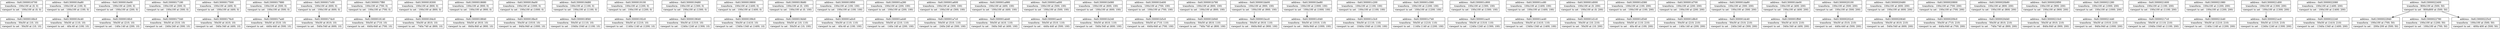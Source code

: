 digraph {
	node [shape=record]
	node0x613000016700 [label = "{address : 0x613000016700 |transform : 100x100 at (0; 0) |viewport to set : 100x100 at (0; 0)}"];

	 node0x613000016700 -> node0x6130000168c0 [color=black];
	node0x6130000168c0 [label = "{address : 0x6130000168c0 |transform : 50x50 at (10; 10) |viewport to set : 50x50 at (10; 10)}"];

	node0x613000016a80 [label = "{address : 0x613000016a80 |transform : 100x100 at (100; 0) |viewport to set : 100x100 at (100; 0)}"];

	 node0x613000016a80 -> node0x613000016c40 [color=black];
	node0x613000016c40 [label = "{address : 0x613000016c40 |transform : 50x50 at (110; 10) |viewport to set : -40x-40 at (100; 10)}"];

	node0x613000016e00 [label = "{address : 0x613000016e00 |transform : 100x100 at (200; 0) |viewport to set : 100x100 at (200; 0)}"];

	 node0x613000016e00 -> node0x613000016fc0 [color=black];
	node0x613000016fc0 [label = "{address : 0x613000016fc0 |transform : 50x50 at (210; 10) |viewport to set : -140x-140 at (200; 10)}"];

	node0x613000017180 [label = "{address : 0x613000017180 |transform : 100x100 at (300; 0) |viewport to set : 100x100 at (300; 0)}"];

	 node0x613000017180 -> node0x613000017340 [color=black];
	node0x613000017340 [label = "{address : 0x613000017340 |transform : 50x50 at (310; 10) |viewport to set : -240x-240 at (300; 10)}"];

	node0x613000017500 [label = "{address : 0x613000017500 |transform : 100x100 at (400; 0) |viewport to set : 100x100 at (400; 0)}"];

	 node0x613000017500 -> node0x6130000176c0 [color=black];
	node0x6130000176c0 [label = "{address : 0x6130000176c0 |transform : 50x50 at (410; 10) |viewport to set : -340x-340 at (400; 10)}"];

	node0x613000017880 [label = "{address : 0x613000017880 |transform : 100x100 at (500; 0) |viewport to set : 100x100 at (500; 0)}"];

	 node0x613000017880 -> node0x613000017a40 [color=black];
	node0x613000017a40 [label = "{address : 0x613000017a40 |transform : 50x50 at (510; 10) |viewport to set : -440x-440 at (500; 10)}"];

	node0x613000017c00 [label = "{address : 0x613000017c00 |transform : 100x100 at (600; 0) |viewport to set : 100x100 at (600; 0)}"];

	 node0x613000017c00 -> node0x613000017dc0 [color=black];
	node0x613000017dc0 [label = "{address : 0x613000017dc0 |transform : 50x50 at (610; 10) |viewport to set : -540x-540 at (600; 10)}"];

	node0x613000017f80 [label = "{address : 0x613000017f80 |transform : 100x100 at (700; 0) |viewport to set : 100x100 at (700; 0)}"];

	 node0x613000017f80 -> node0x613000018140 [color=black];
	node0x613000018140 [label = "{address : 0x613000018140 |transform : 50x50 at (710; 10) |viewport to set : -640x-640 at (700; 10)}"];

	node0x613000018300 [label = "{address : 0x613000018300 |transform : 100x100 at (800; 0) |viewport to set : 100x100 at (800; 0)}"];

	 node0x613000018300 -> node0x6130000184c0 [color=black];
	node0x6130000184c0 [label = "{address : 0x6130000184c0 |transform : 50x50 at (810; 10) |viewport to set : -740x-740 at (800; 10)}"];

	node0x613000018680 [label = "{address : 0x613000018680 |transform : 100x100 at (900; 0) |viewport to set : 100x100 at (900; 0)}"];

	 node0x613000018680 -> node0x613000018840 [color=black];
	node0x613000018840 [label = "{address : 0x613000018840 |transform : 50x50 at (910; 10) |viewport to set : -840x-840 at (900; 10)}"];

	node0x613000018a00 [label = "{address : 0x613000018a00 |transform : 100x100 at (1000; 0) |viewport to set : 100x100 at (1000; 0)}"];

	 node0x613000018a00 -> node0x613000018bc0 [color=black];
	node0x613000018bc0 [label = "{address : 0x613000018bc0 |transform : 50x50 at (1010; 10) |viewport to set : -940x-940 at (1000; 10)}"];

	node0x613000018d80 [label = "{address : 0x613000018d80 |transform : 100x100 at (1100; 0) |viewport to set : 100x100 at (1100; 0)}"];

	 node0x613000018d80 -> node0x613000018f40 [color=black];
	node0x613000018f40 [label = "{address : 0x613000018f40 |transform : 50x50 at (1110; 10) |viewport to set : -1040x-1040 at (1100; 10)}"];

	node0x613000019100 [label = "{address : 0x613000019100 |transform : 100x100 at (1200; 0) |viewport to set : 100x100 at (1200; 0)}"];

	 node0x613000019100 -> node0x6130000192c0 [color=black];
	node0x6130000192c0 [label = "{address : 0x6130000192c0 |transform : 50x50 at (1210; 10) |viewport to set : -1140x-1140 at (1200; 10)}"];

	node0x613000019480 [label = "{address : 0x613000019480 |transform : 100x100 at (1300; 0) |viewport to set : 100x100 at (1300; 0)}"];

	 node0x613000019480 -> node0x613000019640 [color=black];
	node0x613000019640 [label = "{address : 0x613000019640 |transform : 50x50 at (1310; 10) |viewport to set : -1240x-1240 at (1300; 10)}"];

	node0x613000019800 [label = "{address : 0x613000019800 |transform : 100x100 at (1400; 0) |viewport to set : 100x100 at (1400; 0)}"];

	 node0x613000019800 -> node0x6130000199c0 [color=black];
	node0x6130000199c0 [label = "{address : 0x6130000199c0 |transform : 50x50 at (1410; 10) |viewport to set : -1340x-1340 at (1400; 10)}"];

	node0x613000019b80 [label = "{address : 0x613000019b80 |transform : 100x100 at (0; 100) |viewport to set : 100x100 at (0; 100)}"];

	 node0x613000019b80 -> node0x613000019d40 [color=black];
	node0x613000019d40 [label = "{address : 0x613000019d40 |transform : 50x50 at (10; 110) |viewport to set : 50x50 at (10; 100)}"];

	node0x613000019f00 [label = "{address : 0x613000019f00 |transform : 100x100 at (100; 100) |viewport to set : 100x100 at (100; 100)}"];

	 node0x613000019f00 -> node0x61300001a0c0 [color=black];
	node0x61300001a0c0 [label = "{address : 0x61300001a0c0 |transform : 50x50 at (110; 110) |viewport to set : -40x-40 at (100; 100)}"];

	node0x61300001a280 [label = "{address : 0x61300001a280 |transform : 100x100 at (200; 100) |viewport to set : 100x100 at (200; 100)}"];

	 node0x61300001a280 -> node0x61300001a440 [color=black];
	node0x61300001a440 [label = "{address : 0x61300001a440 |transform : 50x50 at (210; 110) |viewport to set : -140x-140 at (200; 100)}"];

	node0x61300001a600 [label = "{address : 0x61300001a600 |transform : 100x100 at (300; 100) |viewport to set : 100x100 at (300; 100)}"];

	 node0x61300001a600 -> node0x61300001a7c0 [color=black];
	node0x61300001a7c0 [label = "{address : 0x61300001a7c0 |transform : 50x50 at (310; 110) |viewport to set : -240x-240 at (300; 100)}"];

	node0x61300001a980 [label = "{address : 0x61300001a980 |transform : 100x100 at (400; 100) |viewport to set : 100x100 at (400; 100)}"];

	 node0x61300001a980 -> node0x61300001ab40 [color=black];
	node0x61300001ab40 [label = "{address : 0x61300001ab40 |transform : 50x50 at (410; 110) |viewport to set : -340x-340 at (400; 100)}"];

	node0x61300001ad00 [label = "{address : 0x61300001ad00 |transform : 100x100 at (500; 100) |viewport to set : 100x100 at (500; 100)}"];

	 node0x61300001ad00 -> node0x61300001aec0 [color=black];
	node0x61300001aec0 [label = "{address : 0x61300001aec0 |transform : 50x50 at (510; 110) |viewport to set : -440x-440 at (500; 100)}"];

	node0x61300001b080 [label = "{address : 0x61300001b080 |transform : 100x100 at (600; 100) |viewport to set : 100x100 at (600; 100)}"];

	 node0x61300001b080 -> node0x61300001b240 [color=black];
	node0x61300001b240 [label = "{address : 0x61300001b240 |transform : 50x50 at (610; 110) |viewport to set : -540x-540 at (600; 100)}"];

	node0x61300001b400 [label = "{address : 0x61300001b400 |transform : 100x100 at (700; 100) |viewport to set : 100x100 at (700; 100)}"];

	 node0x61300001b400 -> node0x61300001b5c0 [color=black];
	node0x61300001b5c0 [label = "{address : 0x61300001b5c0 |transform : 50x50 at (710; 110) |viewport to set : -640x-640 at (700; 100)}"];

	node0x61300001b780 [label = "{address : 0x61300001b780 |transform : 100x100 at (800; 100) |viewport to set : 100x100 at (800; 100)}"];

	 node0x61300001b780 -> node0x61300001b940 [color=black];
	node0x61300001b940 [label = "{address : 0x61300001b940 |transform : 50x50 at (810; 110) |viewport to set : -740x-740 at (800; 100)}"];

	node0x61300001bb00 [label = "{address : 0x61300001bb00 |transform : 100x100 at (900; 100) |viewport to set : 100x100 at (900; 100)}"];

	 node0x61300001bb00 -> node0x61300001bcc0 [color=black];
	node0x61300001bcc0 [label = "{address : 0x61300001bcc0 |transform : 50x50 at (910; 110) |viewport to set : -840x-840 at (900; 100)}"];

	node0x61300001be80 [label = "{address : 0x61300001be80 |transform : 100x100 at (1000; 100) |viewport to set : 100x100 at (1000; 100)}"];

	 node0x61300001be80 -> node0x61300001c040 [color=black];
	node0x61300001c040 [label = "{address : 0x61300001c040 |transform : 50x50 at (1010; 110) |viewport to set : -940x-940 at (1000; 100)}"];

	node0x61300001c200 [label = "{address : 0x61300001c200 |transform : 100x100 at (1100; 100) |viewport to set : 100x100 at (1100; 100)}"];

	 node0x61300001c200 -> node0x61300001c3c0 [color=black];
	node0x61300001c3c0 [label = "{address : 0x61300001c3c0 |transform : 50x50 at (1110; 110) |viewport to set : -1040x-1040 at (1100; 100)}"];

	node0x61300001c580 [label = "{address : 0x61300001c580 |transform : 100x100 at (1200; 100) |viewport to set : 100x100 at (1200; 100)}"];

	 node0x61300001c580 -> node0x61300001c740 [color=black];
	node0x61300001c740 [label = "{address : 0x61300001c740 |transform : 50x50 at (1210; 110) |viewport to set : -1140x-1140 at (1200; 100)}"];

	node0x61300001c900 [label = "{address : 0x61300001c900 |transform : 100x100 at (1300; 100) |viewport to set : 100x100 at (1300; 100)}"];

	 node0x61300001c900 -> node0x61300001cac0 [color=black];
	node0x61300001cac0 [label = "{address : 0x61300001cac0 |transform : 50x50 at (1310; 110) |viewport to set : -1240x-1240 at (1300; 100)}"];

	node0x61300001cc80 [label = "{address : 0x61300001cc80 |transform : 100x100 at (1400; 100) |viewport to set : 100x100 at (1400; 100)}"];

	 node0x61300001cc80 -> node0x61300001ce40 [color=black];
	node0x61300001ce40 [label = "{address : 0x61300001ce40 |transform : 50x50 at (1410; 110) |viewport to set : -1340x-1340 at (1400; 100)}"];

	node0x61300001d000 [label = "{address : 0x61300001d000 |transform : 100x100 at (0; 200) |viewport to set : 100x100 at (0; 200)}"];

	 node0x61300001d000 -> node0x61300001d1c0 [color=black];
	node0x61300001d1c0 [label = "{address : 0x61300001d1c0 |transform : 50x50 at (10; 210) |viewport to set : 50x50 at (10; 200)}"];

	node0x61300001d380 [label = "{address : 0x61300001d380 |transform : 100x100 at (100; 200) |viewport to set : 100x100 at (100; 200)}"];

	 node0x61300001d380 -> node0x61300001d540 [color=black];
	node0x61300001d540 [label = "{address : 0x61300001d540 |transform : 50x50 at (110; 210) |viewport to set : -40x-40 at (100; 200)}"];

	node0x61300001d700 [label = "{address : 0x61300001d700 |transform : 100x100 at (200; 200) |viewport to set : 100x100 at (200; 200)}"];

	 node0x61300001d700 -> node0x61300001d8c0 [color=black];
	node0x61300001d8c0 [label = "{address : 0x61300001d8c0 |transform : 50x50 at (210; 210) |viewport to set : -140x-140 at (200; 200)}"];

	node0x61300001da80 [label = "{address : 0x61300001da80 |transform : 100x100 at (300; 200) |viewport to set : 100x100 at (300; 200)}"];

	 node0x61300001da80 -> node0x61300001dc40 [color=black];
	node0x61300001dc40 [label = "{address : 0x61300001dc40 |transform : 50x50 at (310; 210) |viewport to set : -240x-240 at (300; 200)}"];

	node0x61300001de00 [label = "{address : 0x61300001de00 |transform : 100x100 at (400; 200) |viewport to set : 100x100 at (400; 200)}"];

	 node0x61300001de00 -> node0x61300001ff40 [color=black];
	node0x61300001ff40 [label = "{address : 0x61300001ff40 |transform : 50x50 at (410; 210) |viewport to set : -340x-340 at (400; 200)}"];

	node0x613000020100 [label = "{address : 0x613000020100 |transform : 100x100 at (500; 200) |viewport to set : 100x100 at (500; 200)}"];

	 node0x613000020100 -> node0x6130000202c0 [color=black];
	node0x6130000202c0 [label = "{address : 0x6130000202c0 |transform : 50x50 at (510; 210) |viewport to set : -440x-440 at (500; 200)}"];

	node0x613000020480 [label = "{address : 0x613000020480 |transform : 100x100 at (600; 200) |viewport to set : 100x100 at (600; 200)}"];

	 node0x613000020480 -> node0x613000020640 [color=black];
	node0x613000020640 [label = "{address : 0x613000020640 |transform : 50x50 at (610; 210) |viewport to set : -540x-540 at (600; 200)}"];

	node0x613000020800 [label = "{address : 0x613000020800 |transform : 100x100 at (700; 200) |viewport to set : 100x100 at (700; 200)}"];

	 node0x613000020800 -> node0x6130000209c0 [color=black];
	node0x6130000209c0 [label = "{address : 0x6130000209c0 |transform : 50x50 at (710; 210) |viewport to set : -640x-640 at (700; 200)}"];

	node0x613000020b80 [label = "{address : 0x613000020b80 |transform : 100x100 at (800; 200) |viewport to set : 100x100 at (800; 200)}"];

	 node0x613000020b80 -> node0x613000020d40 [color=black];
	node0x613000020d40 [label = "{address : 0x613000020d40 |transform : 50x50 at (810; 210) |viewport to set : -740x-740 at (800; 200)}"];

	node0x613000020f00 [label = "{address : 0x613000020f00 |transform : 100x100 at (900; 200) |viewport to set : 100x100 at (900; 200)}"];

	 node0x613000020f00 -> node0x6130000210c0 [color=black];
	node0x6130000210c0 [label = "{address : 0x6130000210c0 |transform : 50x50 at (910; 210) |viewport to set : -840x-840 at (900; 200)}"];

	node0x613000021280 [label = "{address : 0x613000021280 |transform : 100x100 at (1000; 200) |viewport to set : 100x100 at (1000; 200)}"];

	 node0x613000021280 -> node0x613000021440 [color=black];
	node0x613000021440 [label = "{address : 0x613000021440 |transform : 50x50 at (1010; 210) |viewport to set : -940x-940 at (1000; 200)}"];

	node0x613000021600 [label = "{address : 0x613000021600 |transform : 100x100 at (1100; 200) |viewport to set : 100x100 at (1100; 200)}"];

	 node0x613000021600 -> node0x6130000217c0 [color=black];
	node0x6130000217c0 [label = "{address : 0x6130000217c0 |transform : 50x50 at (1110; 210) |viewport to set : -1040x-1040 at (1100; 200)}"];

	node0x613000021980 [label = "{address : 0x613000021980 |transform : 100x100 at (1200; 200) |viewport to set : 100x100 at (1200; 200)}"];

	 node0x613000021980 -> node0x613000021b40 [color=black];
	node0x613000021b40 [label = "{address : 0x613000021b40 |transform : 50x50 at (1210; 210) |viewport to set : -1140x-1140 at (1200; 200)}"];

	node0x613000021d00 [label = "{address : 0x613000021d00 |transform : 100x100 at (1300; 200) |viewport to set : 100x100 at (1300; 200)}"];

	 node0x613000021d00 -> node0x613000021ec0 [color=black];
	node0x613000021ec0 [label = "{address : 0x613000021ec0 |transform : 50x50 at (1310; 210) |viewport to set : -1240x-1240 at (1300; 200)}"];

	node0x613000022080 [label = "{address : 0x613000022080 |transform : 100x100 at (1400; 200) |viewport to set : 100x100 at (1400; 200)}"];

	 node0x613000022080 -> node0x613000022240 [color=black];
	node0x613000022240 [label = "{address : 0x613000022240 |transform : 50x50 at (1410; 210) |viewport to set : -1340x-1340 at (1400; 200)}"];

	node0x613000022400 [label = "{address : 0x613000022400 |transform : 800x100 at (500; 50) |viewport to set : 800x800 at (500; 50)}"];

	 node0x613000022400 -> node0x613000022940 [color=black];
	node0x613000022940 [label = "{address : 0x613000022940 |transform : 100x100 at (700; 50) |viewport to set : -200x-200 at (500; 50)}"];

	 node0x613000022400 -> node0x613000022780 [color=black];
	node0x613000022780 [label = "{address : 0x613000022780 |transform : 100x100 at (1200; 50) |viewport to set : 100x100 at (700; 50)}"];

	 node0x613000022400 -> node0x6130000225c0 [color=black];
	node0x6130000225c0 [label = "{address : 0x6130000225c0 |transform : 100x100 at (500; 50) |viewport to set : -400x-400 at (500; 50)}"];

}
